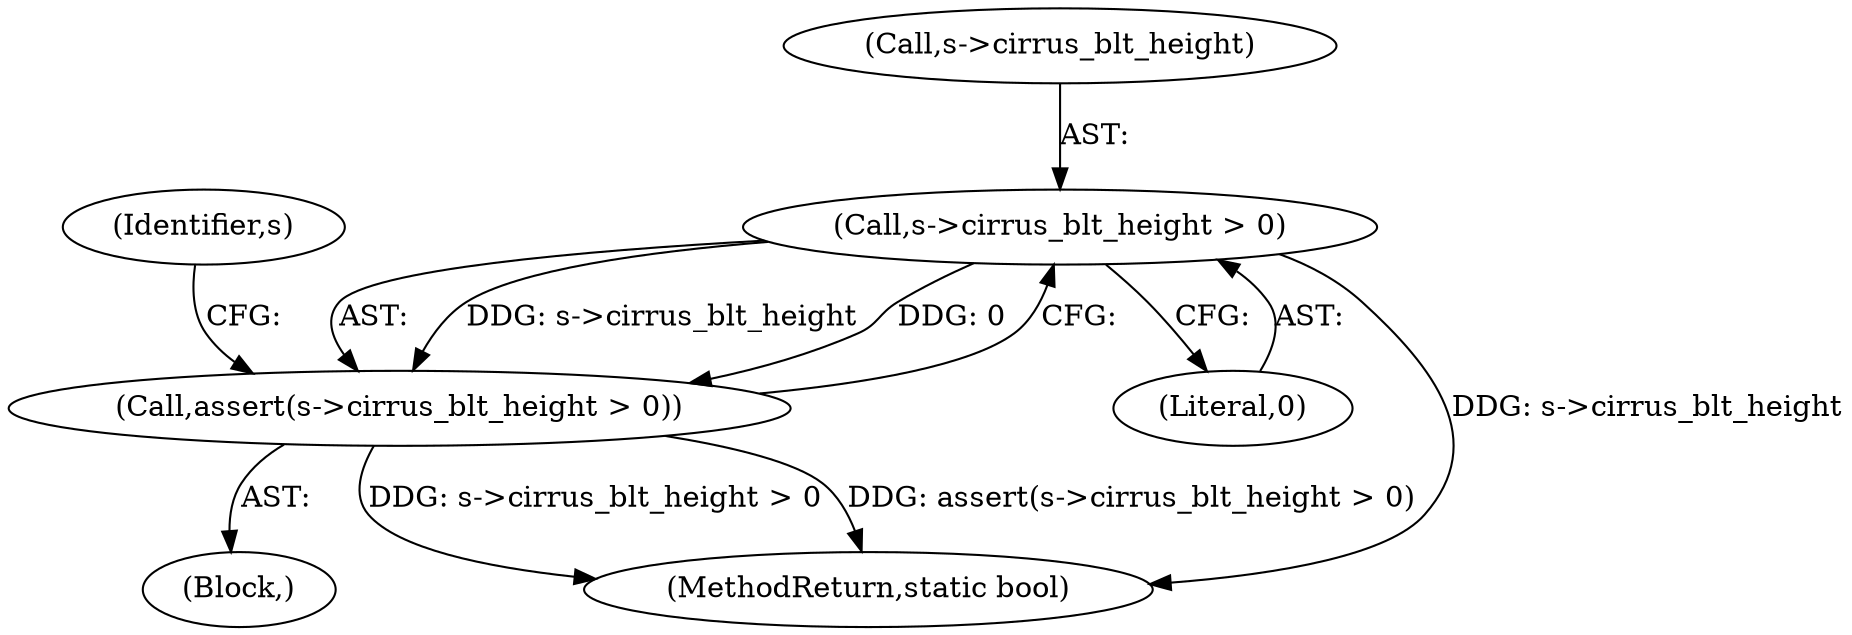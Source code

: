 digraph "0_qemu_bf25983345ca44aec3dd92c57142be45452bd38a@pointer" {
"1000111" [label="(Call,s->cirrus_blt_height > 0)"];
"1000110" [label="(Call,assert(s->cirrus_blt_height > 0))"];
"1000110" [label="(Call,assert(s->cirrus_blt_height > 0))"];
"1000115" [label="(Literal,0)"];
"1000111" [label="(Call,s->cirrus_blt_height > 0)"];
"1000103" [label="(Block,)"];
"1000112" [label="(Call,s->cirrus_blt_height)"];
"1000143" [label="(MethodReturn,static bool)"];
"1000119" [label="(Identifier,s)"];
"1000111" -> "1000110"  [label="AST: "];
"1000111" -> "1000115"  [label="CFG: "];
"1000112" -> "1000111"  [label="AST: "];
"1000115" -> "1000111"  [label="AST: "];
"1000110" -> "1000111"  [label="CFG: "];
"1000111" -> "1000143"  [label="DDG: s->cirrus_blt_height"];
"1000111" -> "1000110"  [label="DDG: s->cirrus_blt_height"];
"1000111" -> "1000110"  [label="DDG: 0"];
"1000110" -> "1000103"  [label="AST: "];
"1000119" -> "1000110"  [label="CFG: "];
"1000110" -> "1000143"  [label="DDG: s->cirrus_blt_height > 0"];
"1000110" -> "1000143"  [label="DDG: assert(s->cirrus_blt_height > 0)"];
}
